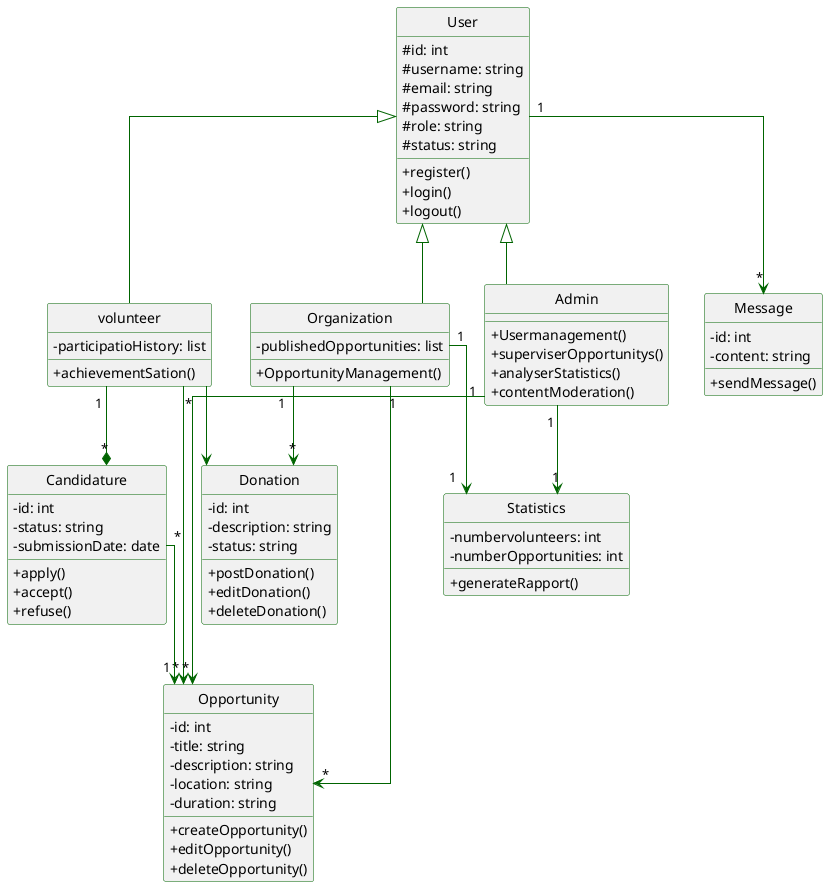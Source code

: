 @startuml class
hide circle

skinparam classAttributeIconSize 0
skinparam Linetype ortho

skinparam class {
    BorderColor DarkGreen
    ArrowColor DarkGreen
}

class User {
  #id: int
  #username: string
  #email: string
  #password: string
  #role: string
  #status: string
  +register()
  +login()
  +logout()
}

class volunteer {
  -participatioHistory: list
  +achievementSation()
}

class Organization {
  -publishedOpportunities: list
  +OpportunityManagement()
}

class Admin {
  +Usermanagement()
  +superviserOpportunitys()
  +analyserStatistics()
  +contentModeration()
}

class Opportunity {
  -id: int
  -title: string
  -description: string
  -location: string
  -duration: string
  +createOpportunity()
  +editOpportunity()
  +deleteOpportunity()
}

class Candidature {
  -id: int
  -status: string
  -submissionDate: date
  +apply()
  +accept()
  +refuse()
}

class Statistics {
  -numbervolunteers: int
  -numberOpportunities: int
  +generateRapport()
}

class Message {
  -id: int
  -content: string
  +sendMessage()
}

class Donation {
  -id: int
  -description: string
  -status: string
  +postDonation()
  +editDonation()
  +deleteDonation()
}

User <|-- volunteer
User <|-- Organization
User <|-- Admin
User "1" --> "*" Message 

volunteer --> Donation 
volunteer "1" --* "*" Candidature
volunteer "*" --> "*" Opportunity 

Organization "1" --> "*" Opportunity
Organization "1" --> "1" Statistics 
Organization "1" --> "*" Donation 

Admin "1" --> "1" Statistics  
Admin "1" --> "*" Opportunity 

Candidature "*" --> "1" Opportunity 

@enduml
